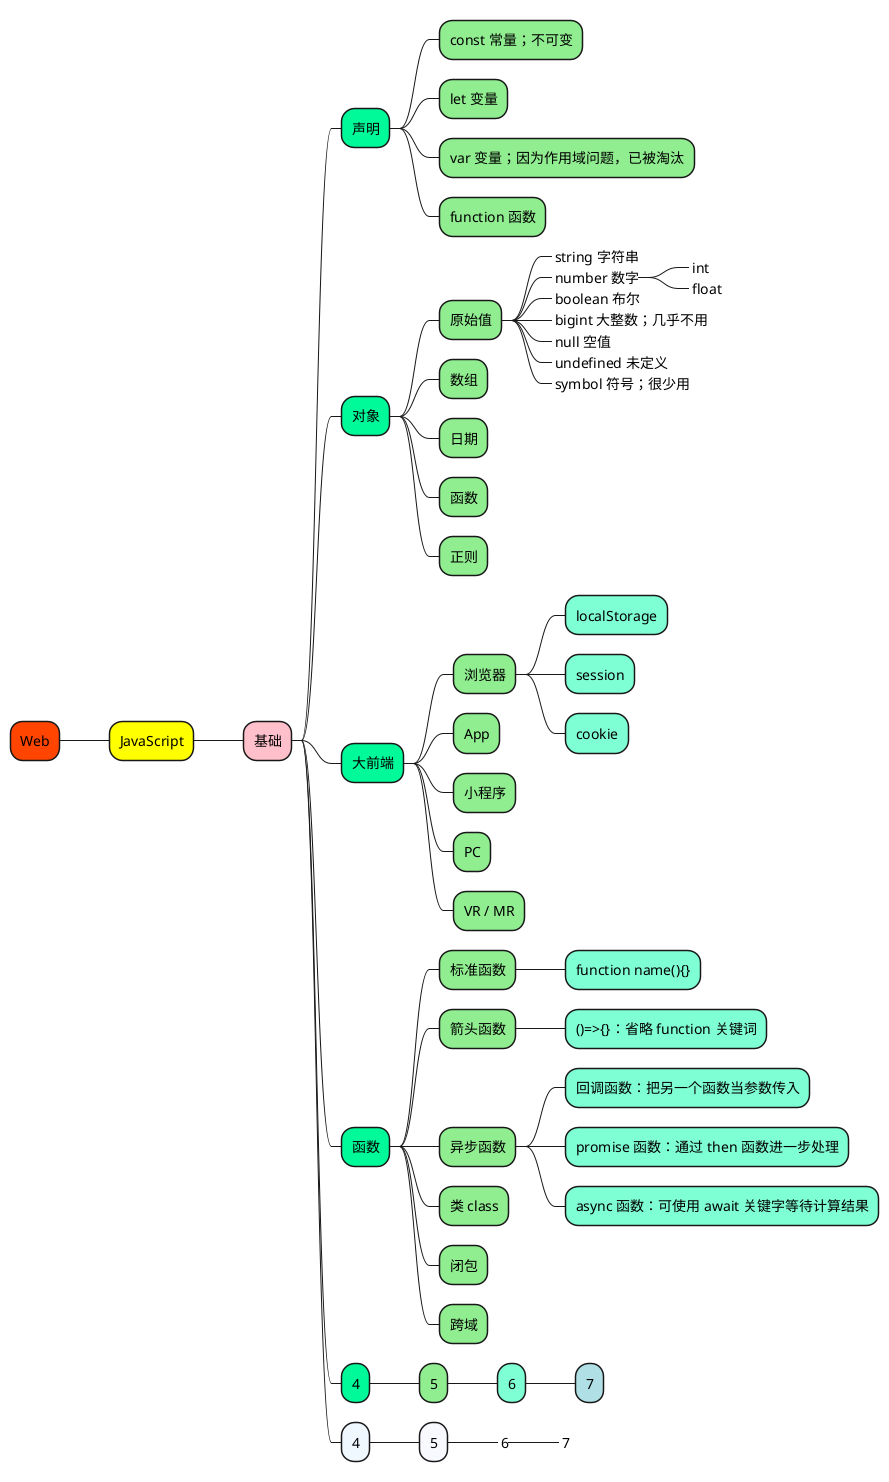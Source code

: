@startmindmap

+[#OrangeRed] Web

++[#yellow] JavaScript

+++[#Pink] 基础

++++[#MediumSpringGreen] 声明
+++++[#LightGreen] const 常量；不可变
+++++[#LightGreen] let 变量
+++++[#LightGreen] var 变量；因为作用域问题，已被淘汰
+++++[#LightGreen] function 函数

++++[#MediumSpringGreen] 对象
+++++[#LightGreen] 原始值
++++++[#Aquamarine]_ string 字符串
++++++[#Aquamarine]_ number 数字
+++++++[#Aquamarine]_ int
+++++++[#Aquamarine]_ float
++++++[#Aquamarine]_ boolean 布尔
++++++[#Aquamarine]_ bigint 大整数；几乎不用
++++++[#Aquamarine]_ null 空值
++++++[#Aquamarine]_ undefined 未定义
++++++[#Aquamarine]_ symbol 符号；很少用
+++++[#LightGreen] 数组
+++++[#LightGreen] 日期
+++++[#LightGreen] 函数
+++++[#LightGreen] 正则

++++[#MediumSpringGreen] 大前端
+++++[#LightGreen] 浏览器
++++++[#Aquamarine] localStorage
++++++[#Aquamarine] session
++++++[#Aquamarine] cookie
+++++[#LightGreen] App
+++++[#LightGreen] 小程序
+++++[#LightGreen] PC
+++++[#LightGreen] VR / MR

++++[#MediumSpringGreen] 函数
+++++[#LightGreen] 标准函数
++++++[#Aquamarine] function name(){}
+++++[#LightGreen] 箭头函数
++++++[#Aquamarine] ()=>{}：省略 function 关键词
+++++[#LightGreen] 异步函数
++++++[#Aquamarine] 回调函数：把另一个函数当参数传入
++++++[#Aquamarine] promise 函数：通过 then 函数进一步处理
++++++[#Aquamarine] async 函数：可使用 await 关键字等待计算结果
+++++[#LightGreen] 类 class
+++++[#LightGreen] 闭包
+++++[#LightGreen] 跨域









++++[#MediumSpringGreen] 4
+++++[#LightGreen] 5
++++++[#Aquamarine] 6
+++++++[#PowderBlue] 7
++++[#AliceBlue] 4
+++++[#GhostWhite] 5
++++++[#PowderBlue]_ 6
+++++++[#PowderBlue]_ 7



@endmindmap
